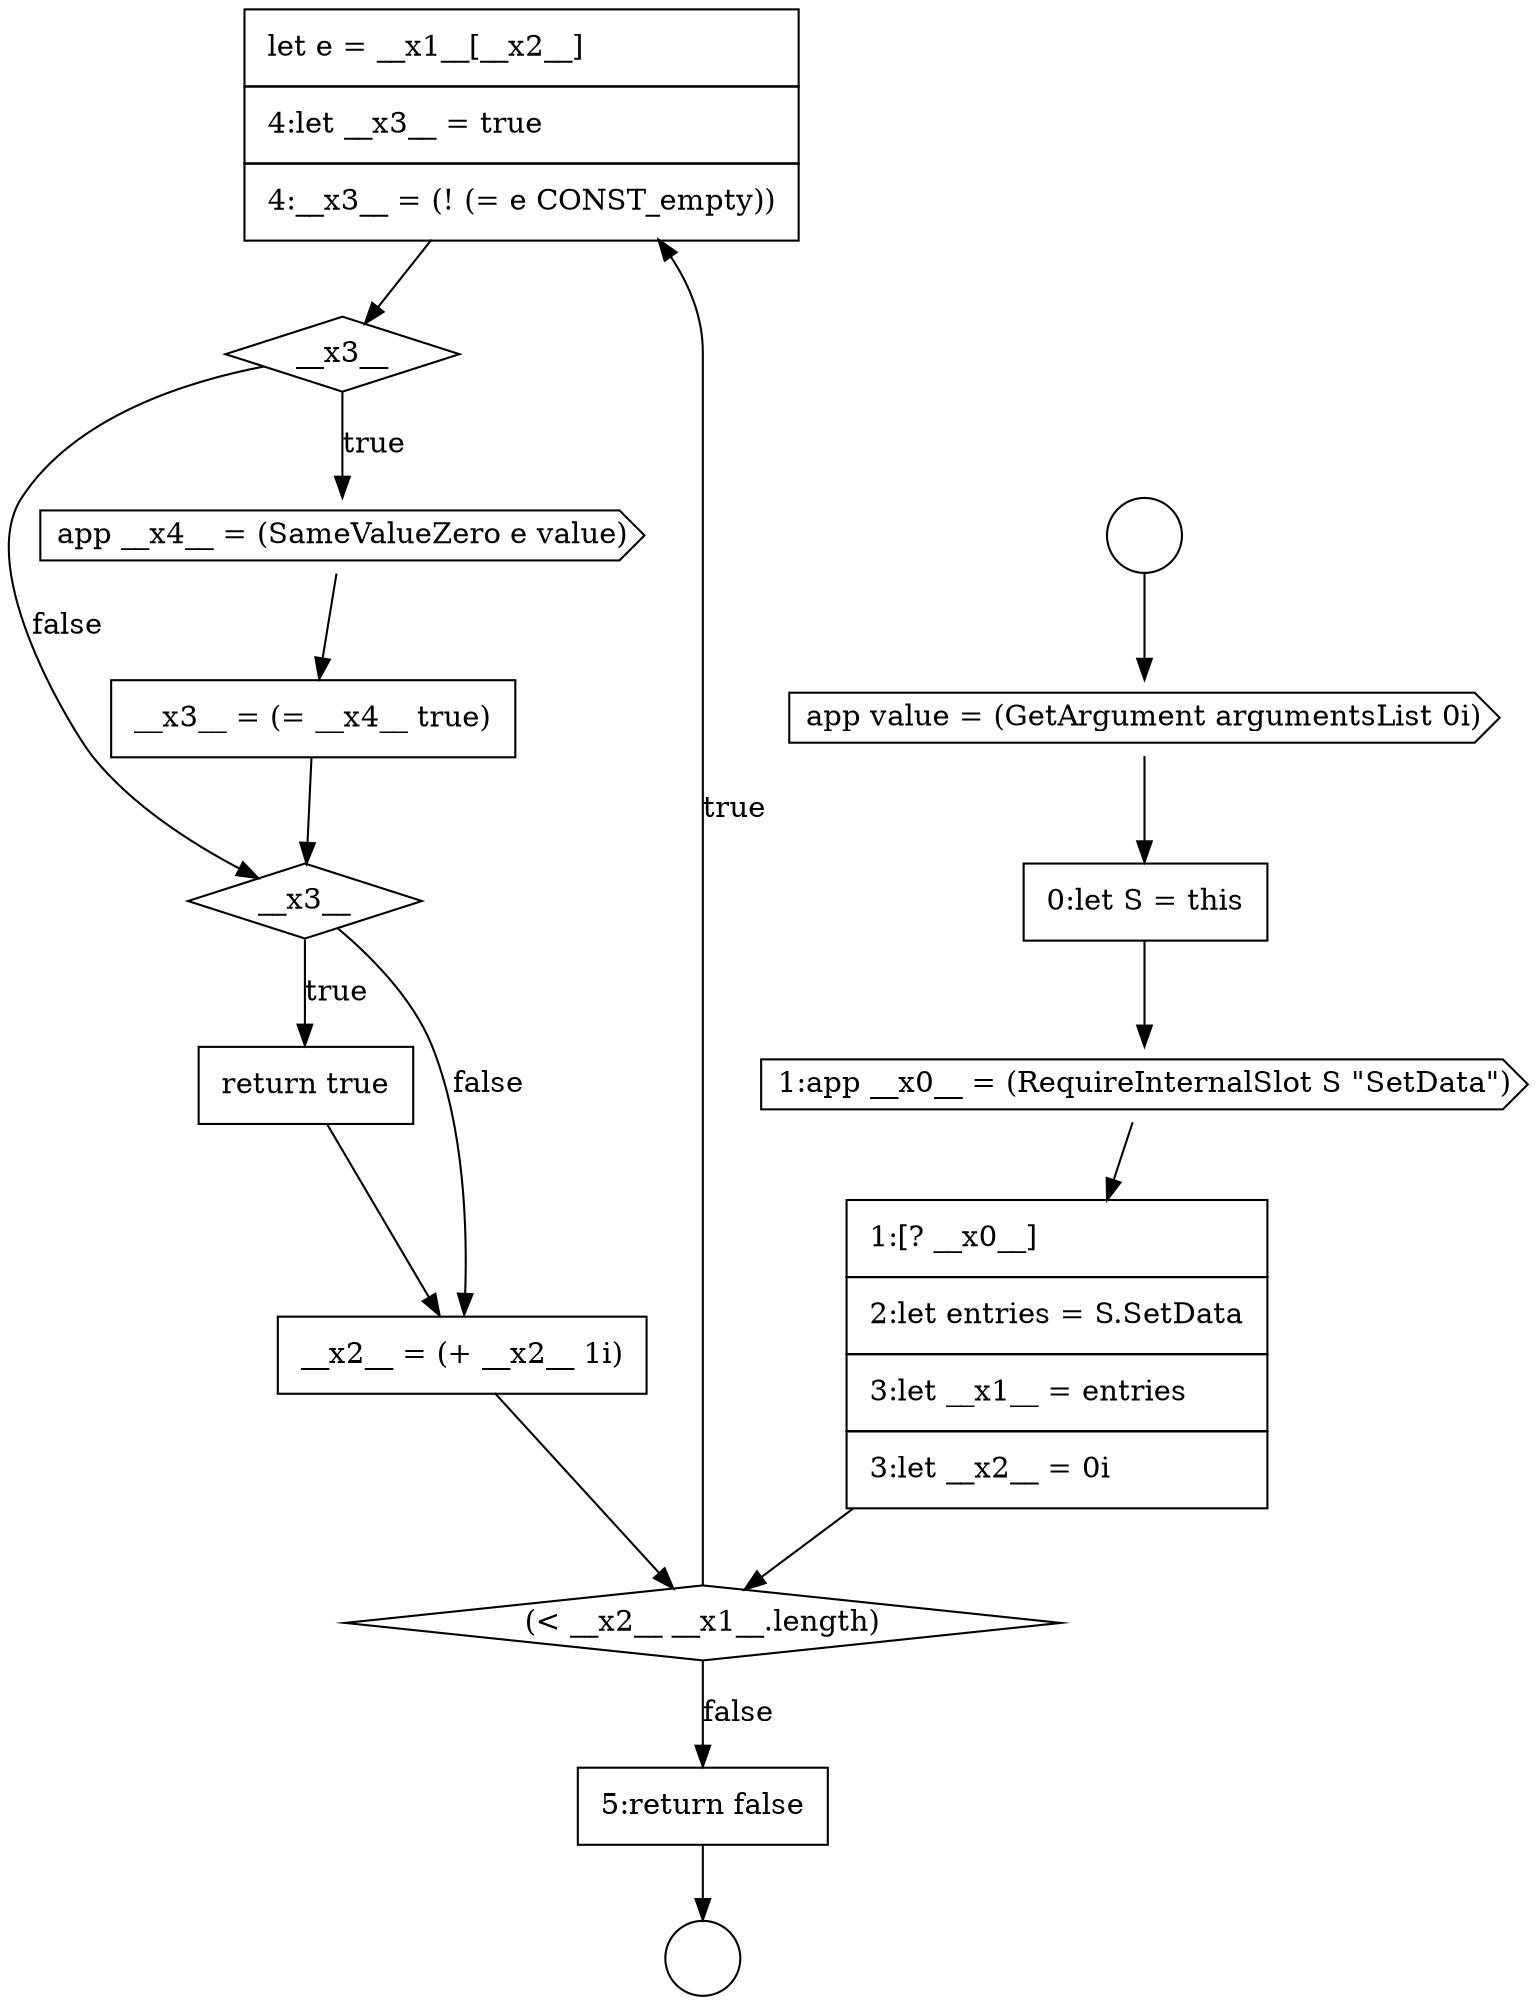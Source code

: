 digraph {
  node16701 [shape=none, margin=0, label=<<font color="black">
    <table border="0" cellborder="1" cellspacing="0" cellpadding="10">
      <tr><td align="left">let e = __x1__[__x2__]</td></tr>
      <tr><td align="left">4:let __x3__ = true</td></tr>
      <tr><td align="left">4:__x3__ = (! (= e CONST_empty))</td></tr>
    </table>
  </font>> color="black" fillcolor="white" style=filled]
  node16697 [shape=none, margin=0, label=<<font color="black">
    <table border="0" cellborder="1" cellspacing="0" cellpadding="10">
      <tr><td align="left">0:let S = this</td></tr>
    </table>
  </font>> color="black" fillcolor="white" style=filled]
  node16704 [shape=none, margin=0, label=<<font color="black">
    <table border="0" cellborder="1" cellspacing="0" cellpadding="10">
      <tr><td align="left">__x3__ = (= __x4__ true)</td></tr>
    </table>
  </font>> color="black" fillcolor="white" style=filled]
  node16700 [shape=diamond, label=<<font color="black">(&lt; __x2__ __x1__.length)</font>> color="black" fillcolor="white" style=filled]
  node16705 [shape=diamond, label=<<font color="black">__x3__</font>> color="black" fillcolor="white" style=filled]
  node16694 [shape=circle label=" " color="black" fillcolor="white" style=filled]
  node16703 [shape=cds, label=<<font color="black">app __x4__ = (SameValueZero e value)</font>> color="black" fillcolor="white" style=filled]
  node16706 [shape=none, margin=0, label=<<font color="black">
    <table border="0" cellborder="1" cellspacing="0" cellpadding="10">
      <tr><td align="left">return true</td></tr>
    </table>
  </font>> color="black" fillcolor="white" style=filled]
  node16699 [shape=none, margin=0, label=<<font color="black">
    <table border="0" cellborder="1" cellspacing="0" cellpadding="10">
      <tr><td align="left">1:[? __x0__]</td></tr>
      <tr><td align="left">2:let entries = S.SetData</td></tr>
      <tr><td align="left">3:let __x1__ = entries</td></tr>
      <tr><td align="left">3:let __x2__ = 0i</td></tr>
    </table>
  </font>> color="black" fillcolor="white" style=filled]
  node16695 [shape=circle label=" " color="black" fillcolor="white" style=filled]
  node16707 [shape=none, margin=0, label=<<font color="black">
    <table border="0" cellborder="1" cellspacing="0" cellpadding="10">
      <tr><td align="left">__x2__ = (+ __x2__ 1i)</td></tr>
    </table>
  </font>> color="black" fillcolor="white" style=filled]
  node16702 [shape=diamond, label=<<font color="black">__x3__</font>> color="black" fillcolor="white" style=filled]
  node16696 [shape=cds, label=<<font color="black">app value = (GetArgument argumentsList 0i)</font>> color="black" fillcolor="white" style=filled]
  node16708 [shape=none, margin=0, label=<<font color="black">
    <table border="0" cellborder="1" cellspacing="0" cellpadding="10">
      <tr><td align="left">5:return false</td></tr>
    </table>
  </font>> color="black" fillcolor="white" style=filled]
  node16698 [shape=cds, label=<<font color="black">1:app __x0__ = (RequireInternalSlot S &quot;SetData&quot;)</font>> color="black" fillcolor="white" style=filled]
  node16707 -> node16700 [ color="black"]
  node16706 -> node16707 [ color="black"]
  node16699 -> node16700 [ color="black"]
  node16702 -> node16703 [label=<<font color="black">true</font>> color="black"]
  node16702 -> node16705 [label=<<font color="black">false</font>> color="black"]
  node16698 -> node16699 [ color="black"]
  node16696 -> node16697 [ color="black"]
  node16703 -> node16704 [ color="black"]
  node16701 -> node16702 [ color="black"]
  node16704 -> node16705 [ color="black"]
  node16705 -> node16706 [label=<<font color="black">true</font>> color="black"]
  node16705 -> node16707 [label=<<font color="black">false</font>> color="black"]
  node16708 -> node16695 [ color="black"]
  node16694 -> node16696 [ color="black"]
  node16697 -> node16698 [ color="black"]
  node16700 -> node16701 [label=<<font color="black">true</font>> color="black"]
  node16700 -> node16708 [label=<<font color="black">false</font>> color="black"]
}
